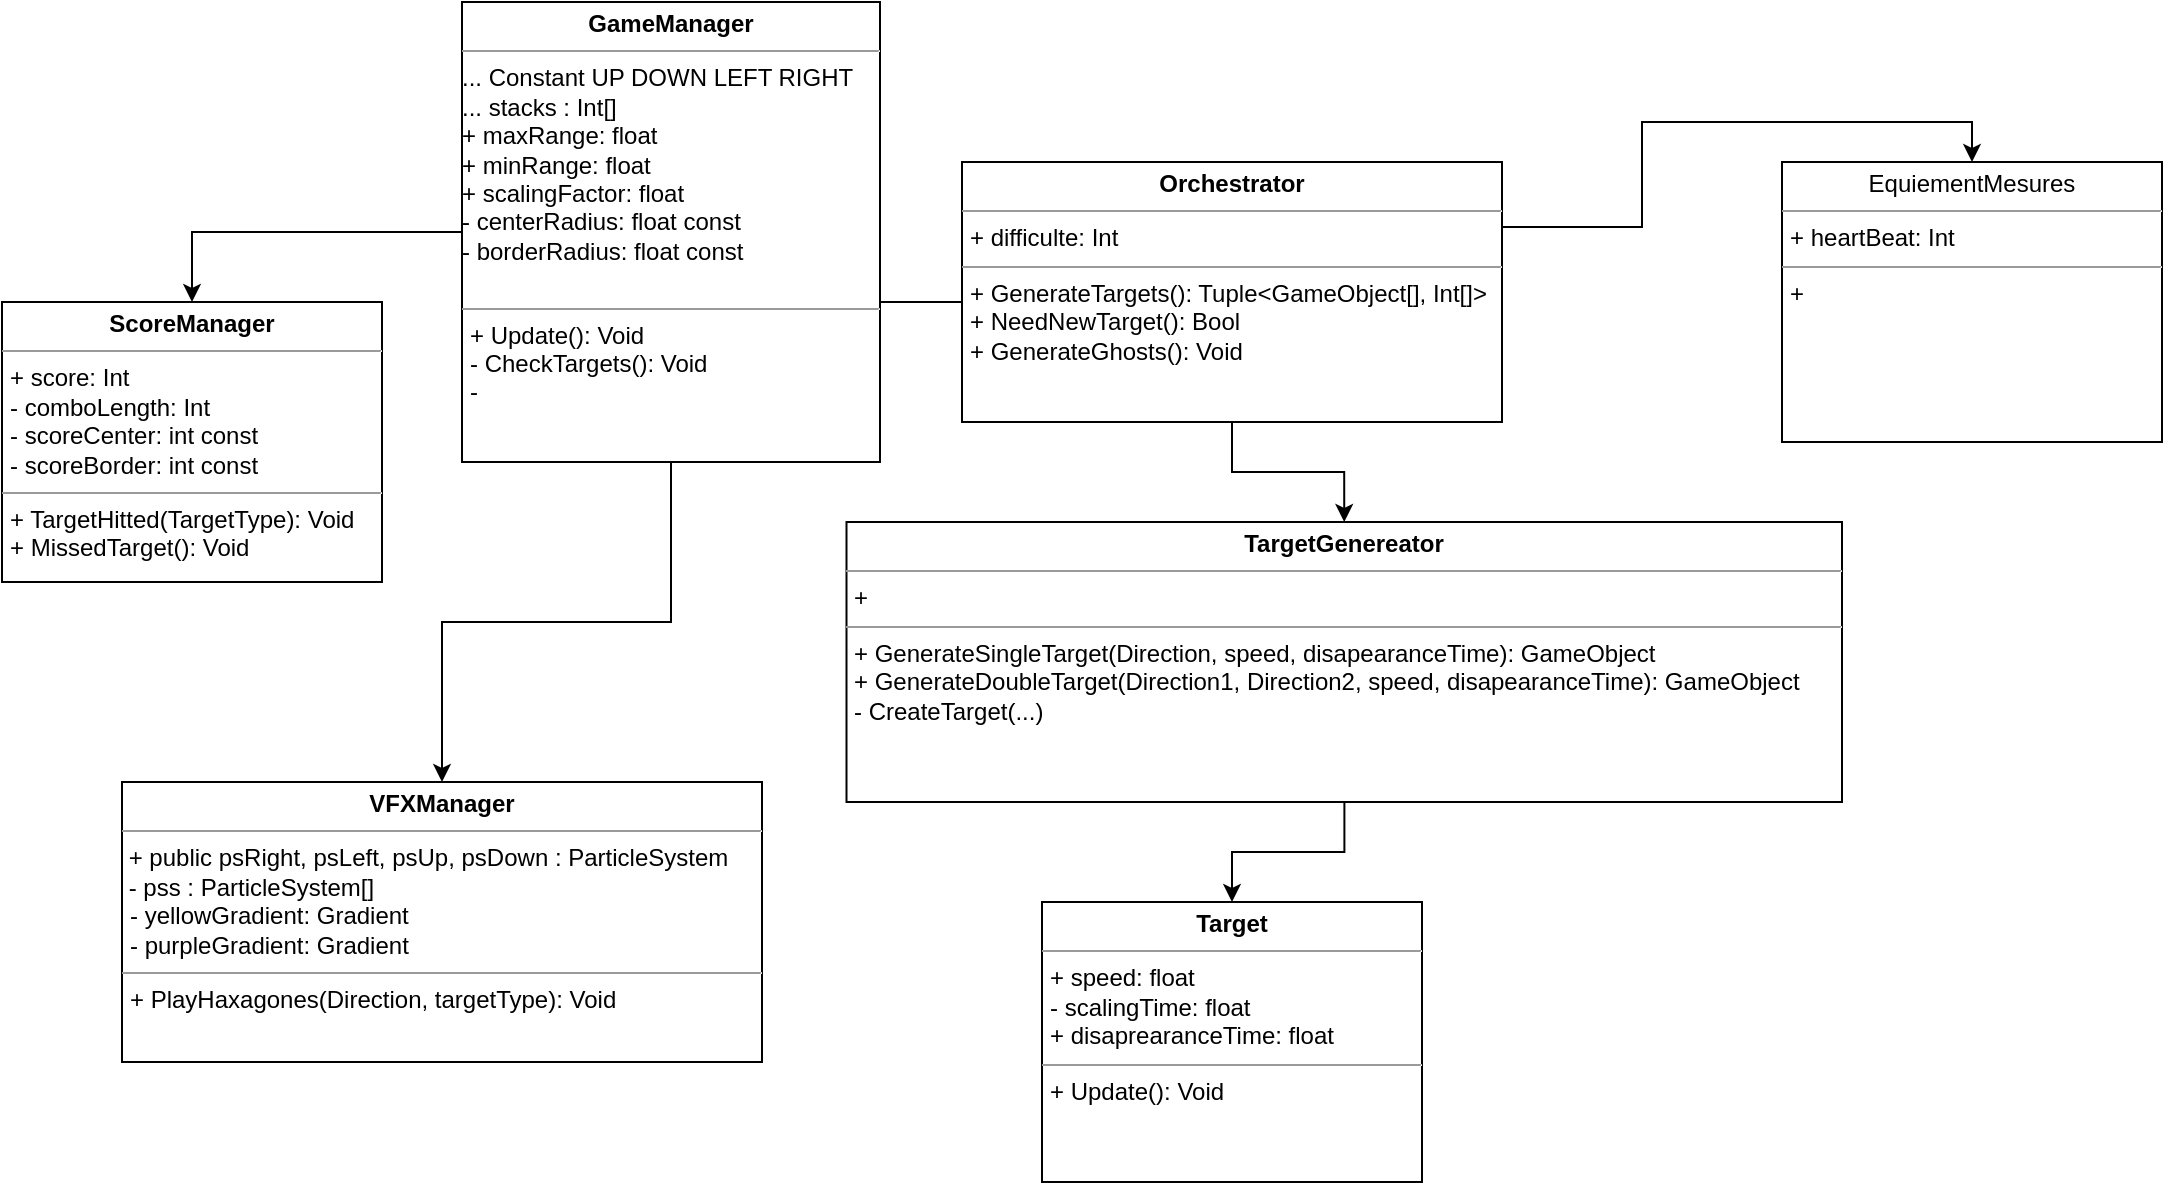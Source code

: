 <mxfile version="12.9.14" type="device"><diagram name="Page-1" id="c4acf3e9-155e-7222-9cf6-157b1a14988f"><mxGraphModel dx="583" dy="661" grid="1" gridSize="10" guides="1" tooltips="1" connect="1" arrows="1" fold="1" page="1" pageScale="1" pageWidth="850" pageHeight="1100" background="#ffffff" math="0" shadow="0"><root><mxCell id="0"/><mxCell id="1" parent="0"/><mxCell id="5d2195bd80daf111-40" style="edgeStyle=orthogonalEdgeStyle;rounded=0;html=1;dashed=1;labelBackgroundColor=none;startFill=0;endArrow=open;endFill=0;endSize=10;fontFamily=Verdana;fontSize=10;" parent="1" target="5d2195bd80daf111-1" edge="1"><mxGeometry relative="1" as="geometry"><Array as="points"/><mxPoint x="730" y="814" as="sourcePoint"/></mxGeometry></mxCell><mxCell id="5d2195bd80daf111-39" style="edgeStyle=orthogonalEdgeStyle;rounded=0;html=1;dashed=1;labelBackgroundColor=none;startFill=0;endArrow=open;endFill=0;endSize=10;fontFamily=Verdana;fontSize=10;" parent="1" target="17acba5748e5396b-44" edge="1"><mxGeometry relative="1" as="geometry"><mxPoint x="730" y="948" as="sourcePoint"/></mxGeometry></mxCell><mxCell id="5d2195bd80daf111-9" value="&lt;p style=&quot;margin: 0px ; margin-top: 4px ; text-align: center&quot;&gt;&lt;b&gt;ScoreManager&lt;/b&gt;&lt;/p&gt;&lt;hr size=&quot;1&quot;&gt;&lt;p style=&quot;margin: 0px ; margin-left: 4px&quot;&gt;+ score: Int&lt;/p&gt;&lt;p style=&quot;margin: 0px ; margin-left: 4px&quot;&gt;- comboLength: Int&lt;/p&gt;&lt;p style=&quot;margin: 0px ; margin-left: 4px&quot;&gt;- scoreCenter: int const&lt;/p&gt;&lt;p style=&quot;margin: 0px ; margin-left: 4px&quot;&gt;- scoreBorder: int const&lt;br&gt;&lt;/p&gt;&lt;hr size=&quot;1&quot;&gt;&lt;p style=&quot;margin: 0px ; margin-left: 4px&quot;&gt;+ TargetHitted(TargetType): Void&lt;/p&gt;&lt;p style=&quot;margin: 0px ; margin-left: 4px&quot;&gt;+ MissedTarget(): Void&lt;br&gt;&lt;/p&gt;&lt;p style=&quot;margin: 0px ; margin-left: 4px&quot;&gt;&lt;br&gt;&lt;/p&gt;" style="verticalAlign=top;align=left;overflow=fill;fontSize=12;fontFamily=Helvetica;html=1;rounded=0;shadow=0;comic=0;labelBackgroundColor=none;strokeWidth=1" parent="1" vertex="1"><mxGeometry x="100" y="210" width="190" height="140" as="geometry"/></mxCell><mxCell id="5d2195bd80daf111-34" style="edgeStyle=orthogonalEdgeStyle;rounded=0;html=1;dashed=1;labelBackgroundColor=none;startFill=0;endArrow=open;endFill=0;endSize=10;fontFamily=Verdana;fontSize=10;" parent="1" target="5d2195bd80daf111-8" edge="1"><mxGeometry relative="1" as="geometry"><Array as="points"><mxPoint x="410" y="1029"/><mxPoint x="410" y="1029"/></Array><mxPoint x="380" y="1029" as="sourcePoint"/></mxGeometry></mxCell><mxCell id="5d2195bd80daf111-26" style="edgeStyle=orthogonalEdgeStyle;rounded=0;html=1;dashed=1;labelBackgroundColor=none;startFill=0;endArrow=open;endFill=0;endSize=10;fontFamily=Verdana;fontSize=10;" parent="1" target="5d2195bd80daf111-17" edge="1"><mxGeometry relative="1" as="geometry"><Array as="points"/><mxPoint x="640" y="300" as="sourcePoint"/></mxGeometry></mxCell><mxCell id="5d2195bd80daf111-22" style="edgeStyle=orthogonalEdgeStyle;rounded=0;html=1;exitX=1;exitY=0.75;dashed=1;labelBackgroundColor=none;startFill=0;endArrow=open;endFill=0;endSize=10;fontFamily=Verdana;fontSize=10;" parent="1" source="5d2195bd80daf111-18" edge="1"><mxGeometry relative="1" as="geometry"><Array as="points"><mxPoint x="530" y="192"/><mxPoint x="530" y="142"/></Array><mxPoint x="580" y="142" as="targetPoint"/></mxGeometry></mxCell><mxCell id="5d2195bd80daf111-24" style="edgeStyle=orthogonalEdgeStyle;rounded=0;html=1;dashed=1;labelBackgroundColor=none;startFill=0;endArrow=open;endFill=0;endSize=10;fontFamily=Verdana;fontSize=10;" parent="1" target="17acba5748e5396b-30" edge="1"><mxGeometry relative="1" as="geometry"><Array as="points"><mxPoint x="350" y="310"/><mxPoint x="350" y="210"/><mxPoint x="550" y="210"/><mxPoint x="550" y="160"/></Array><mxPoint x="250" y="310" as="sourcePoint"/></mxGeometry></mxCell><mxCell id="5d2195bd80daf111-25" style="edgeStyle=orthogonalEdgeStyle;rounded=0;html=1;dashed=1;labelBackgroundColor=none;startFill=0;endArrow=open;endFill=0;endSize=10;fontFamily=Verdana;fontSize=10;" parent="1" target="5d2195bd80daf111-15" edge="1"><mxGeometry relative="1" as="geometry"><Array as="points"><mxPoint x="370" y="340"/><mxPoint x="370" y="300"/></Array><mxPoint x="250" y="340" as="sourcePoint"/></mxGeometry></mxCell><mxCell id="5d2195bd80daf111-27" style="edgeStyle=orthogonalEdgeStyle;rounded=0;html=1;exitX=1;exitY=0.75;dashed=1;labelBackgroundColor=none;startFill=0;endArrow=open;endFill=0;endSize=10;fontFamily=Verdana;fontSize=10;" parent="1" source="5d2195bd80daf111-19" edge="1"><mxGeometry relative="1" as="geometry"><Array as="points"><mxPoint x="320" y="375"/><mxPoint x="320" y="440"/></Array><mxPoint x="380" y="440" as="targetPoint"/></mxGeometry></mxCell><mxCell id="5d2195bd80daf111-30" style="edgeStyle=orthogonalEdgeStyle;rounded=0;html=1;dashed=1;labelBackgroundColor=none;startFill=0;endArrow=open;endFill=0;endSize=10;fontFamily=Verdana;fontSize=10;" parent="1" target="5d2195bd80daf111-10" edge="1"><mxGeometry relative="1" as="geometry"><Array as="points"><mxPoint x="300" y="580"/><mxPoint x="300" y="642"/></Array><mxPoint x="250" y="580" as="sourcePoint"/></mxGeometry></mxCell><mxCell id="5d2195bd80daf111-32" style="edgeStyle=orthogonalEdgeStyle;rounded=0;html=1;dashed=1;labelBackgroundColor=none;startFill=0;endArrow=open;endFill=0;endSize=10;fontFamily=Verdana;fontSize=10;" parent="1" source="5d2195bd80daf111-20" edge="1"><mxGeometry relative="1" as="geometry"><Array as="points"><mxPoint x="170" y="780"/></Array><mxPoint x="190" y="780" as="targetPoint"/></mxGeometry></mxCell><mxCell id="5d2195bd80daf111-33" style="edgeStyle=orthogonalEdgeStyle;rounded=0;html=1;dashed=1;labelBackgroundColor=none;startFill=0;endArrow=open;endFill=0;endSize=10;fontFamily=Verdana;fontSize=10;" parent="1" source="5d2195bd80daf111-20" edge="1"><mxGeometry relative="1" as="geometry"><Array as="points"><mxPoint x="140" y="978"/></Array><mxPoint x="190" y="978" as="targetPoint"/></mxGeometry></mxCell><mxCell id="GGE2dJ3oe8m4TIkSlTpQ-5" style="edgeStyle=orthogonalEdgeStyle;rounded=0;orthogonalLoop=1;jettySize=auto;html=1;entryX=0.5;entryY=0;entryDx=0;entryDy=0;" edge="1" parent="1" source="GGE2dJ3oe8m4TIkSlTpQ-3" target="5d2195bd80daf111-9"><mxGeometry relative="1" as="geometry"><mxPoint x="200" y="200" as="targetPoint"/></mxGeometry></mxCell><mxCell id="GGE2dJ3oe8m4TIkSlTpQ-9" style="edgeStyle=orthogonalEdgeStyle;rounded=0;orthogonalLoop=1;jettySize=auto;html=1;entryX=0;entryY=0.5;entryDx=0;entryDy=0;" edge="1" parent="1" source="GGE2dJ3oe8m4TIkSlTpQ-3" target="GGE2dJ3oe8m4TIkSlTpQ-6"><mxGeometry relative="1" as="geometry"><Array as="points"><mxPoint x="609" y="210"/></Array></mxGeometry></mxCell><mxCell id="GGE2dJ3oe8m4TIkSlTpQ-17" style="edgeStyle=orthogonalEdgeStyle;rounded=0;orthogonalLoop=1;jettySize=auto;html=1;" edge="1" parent="1" source="GGE2dJ3oe8m4TIkSlTpQ-3" target="GGE2dJ3oe8m4TIkSlTpQ-16"><mxGeometry relative="1" as="geometry"/></mxCell><mxCell id="GGE2dJ3oe8m4TIkSlTpQ-3" value="&lt;p style=&quot;margin: 0px ; margin-top: 4px ; text-align: center&quot;&gt;&lt;b&gt;GameManager&lt;/b&gt;&lt;/p&gt;&lt;hr size=&quot;1&quot;&gt;&lt;div&gt;... Constant UP DOWN LEFT RIGHT&lt;/div&gt;&lt;div&gt;... stacks : Int[]&lt;/div&gt;&lt;div&gt;+ maxRange: float&lt;/div&gt;&lt;div&gt;+ minRange: float&lt;/div&gt;&lt;div&gt;+ scalingFactor: float&lt;/div&gt;&lt;div&gt;- centerRadius: float const&lt;/div&gt;&lt;div&gt;- borderRadius: float const&lt;br&gt;&lt;/div&gt;&lt;div&gt;&lt;br&gt;&lt;/div&gt;&lt;hr size=&quot;1&quot;&gt;&lt;p style=&quot;margin: 0px ; margin-left: 4px&quot;&gt;+ Update(): Void&lt;/p&gt;&lt;p style=&quot;margin: 0px ; margin-left: 4px&quot;&gt;- CheckTargets(): Void&lt;/p&gt;&lt;p style=&quot;margin: 0px ; margin-left: 4px&quot;&gt;- &lt;br&gt;&lt;/p&gt;&lt;p style=&quot;margin: 0px ; margin-left: 4px&quot;&gt;&lt;br&gt;&lt;/p&gt;" style="verticalAlign=top;align=left;overflow=fill;fontSize=12;fontFamily=Helvetica;html=1;rounded=0;shadow=0;comic=0;labelBackgroundColor=none;strokeWidth=1" vertex="1" parent="1"><mxGeometry x="330" y="60" width="209" height="230" as="geometry"/></mxCell><mxCell id="GGE2dJ3oe8m4TIkSlTpQ-10" style="edgeStyle=orthogonalEdgeStyle;rounded=0;orthogonalLoop=1;jettySize=auto;html=1;entryX=0.5;entryY=0;entryDx=0;entryDy=0;" edge="1" parent="1" source="GGE2dJ3oe8m4TIkSlTpQ-6" target="GGE2dJ3oe8m4TIkSlTpQ-8"><mxGeometry relative="1" as="geometry"/></mxCell><mxCell id="GGE2dJ3oe8m4TIkSlTpQ-12" style="edgeStyle=orthogonalEdgeStyle;rounded=0;orthogonalLoop=1;jettySize=auto;html=1;exitX=1;exitY=0.25;exitDx=0;exitDy=0;entryX=0.5;entryY=0;entryDx=0;entryDy=0;" edge="1" parent="1" source="GGE2dJ3oe8m4TIkSlTpQ-6" target="GGE2dJ3oe8m4TIkSlTpQ-11"><mxGeometry relative="1" as="geometry"/></mxCell><mxCell id="GGE2dJ3oe8m4TIkSlTpQ-6" value="&lt;p style=&quot;margin: 0px ; margin-top: 4px ; text-align: center&quot;&gt;&lt;b&gt;Orchestrator&lt;/b&gt;&lt;/p&gt;&lt;hr size=&quot;1&quot;&gt;&lt;p style=&quot;margin: 0px ; margin-left: 4px&quot;&gt;+ difficulte: Int&lt;/p&gt;&lt;hr size=&quot;1&quot;&gt;&lt;p style=&quot;margin: 0px ; margin-left: 4px&quot;&gt;+ GenerateTargets(): Tuple&amp;lt;GameObject[], Int[]&amp;gt;&lt;br&gt;&lt;/p&gt;&lt;p style=&quot;margin: 0px ; margin-left: 4px&quot;&gt;+ NeedNewTarget(): Bool&lt;/p&gt;&lt;p style=&quot;margin: 0px ; margin-left: 4px&quot;&gt;+ GenerateGhosts(): Void&lt;br&gt;&lt;/p&gt;" style="verticalAlign=top;align=left;overflow=fill;fontSize=12;fontFamily=Helvetica;html=1;rounded=0;shadow=0;comic=0;labelBackgroundColor=none;strokeWidth=1" vertex="1" parent="1"><mxGeometry x="580" y="140" width="270" height="130" as="geometry"/></mxCell><mxCell id="GGE2dJ3oe8m4TIkSlTpQ-14" style="edgeStyle=orthogonalEdgeStyle;rounded=0;orthogonalLoop=1;jettySize=auto;html=1;" edge="1" parent="1" source="GGE2dJ3oe8m4TIkSlTpQ-8" target="GGE2dJ3oe8m4TIkSlTpQ-13"><mxGeometry relative="1" as="geometry"/></mxCell><mxCell id="GGE2dJ3oe8m4TIkSlTpQ-8" value="&lt;p style=&quot;margin: 0px ; margin-top: 4px ; text-align: center&quot;&gt;&lt;b&gt;TargetGenereator&lt;/b&gt;&lt;/p&gt;&lt;hr size=&quot;1&quot;&gt;&lt;p style=&quot;margin: 0px ; margin-left: 4px&quot;&gt;+ &lt;br&gt;&lt;/p&gt;&lt;hr size=&quot;1&quot;&gt;&lt;p style=&quot;margin: 0px ; margin-left: 4px&quot;&gt;+ GenerateSingleTarget(Direction, speed, disapearanceTime): GameObject&lt;/p&gt;&lt;p style=&quot;margin: 0px ; margin-left: 4px&quot;&gt;+ GenerateDoubleTarget(Direction1, Direction2, speed, disapearanceTime): GameObject&lt;/p&gt;&lt;p style=&quot;margin: 0px ; margin-left: 4px&quot;&gt;- CreateTarget(...)&lt;br&gt;&lt;/p&gt;&lt;p style=&quot;margin: 0px ; margin-left: 4px&quot;&gt;&lt;br&gt;&lt;/p&gt;" style="verticalAlign=top;align=left;overflow=fill;fontSize=12;fontFamily=Helvetica;html=1;rounded=0;shadow=0;comic=0;labelBackgroundColor=none;strokeWidth=1" vertex="1" parent="1"><mxGeometry x="522.25" y="320" width="497.75" height="140" as="geometry"/></mxCell><mxCell id="GGE2dJ3oe8m4TIkSlTpQ-11" value="&lt;p style=&quot;margin: 0px ; margin-top: 4px ; text-align: center&quot;&gt;EquiementMesures&lt;/p&gt;&lt;hr size=&quot;1&quot;&gt;&lt;p style=&quot;margin: 0px ; margin-left: 4px&quot;&gt;+ heartBeat: Int&lt;br&gt;&lt;/p&gt;&lt;hr size=&quot;1&quot;&gt;&lt;p style=&quot;margin: 0px ; margin-left: 4px&quot;&gt;+ &lt;br&gt;&lt;/p&gt;&lt;p style=&quot;margin: 0px ; margin-left: 4px&quot;&gt;&lt;br&gt;&lt;/p&gt;" style="verticalAlign=top;align=left;overflow=fill;fontSize=12;fontFamily=Helvetica;html=1;rounded=0;shadow=0;comic=0;labelBackgroundColor=none;strokeWidth=1" vertex="1" parent="1"><mxGeometry x="990" y="140" width="190" height="140" as="geometry"/></mxCell><mxCell id="GGE2dJ3oe8m4TIkSlTpQ-13" value="&lt;p style=&quot;margin: 0px ; margin-top: 4px ; text-align: center&quot;&gt;&lt;b&gt;Target&lt;/b&gt;&lt;/p&gt;&lt;hr size=&quot;1&quot;&gt;&lt;p style=&quot;margin: 0px ; margin-left: 4px&quot;&gt;+ speed: float&lt;br&gt;&lt;/p&gt;&lt;p style=&quot;margin: 0px ; margin-left: 4px&quot;&gt;- scalingTime: float&lt;/p&gt;&lt;p style=&quot;margin: 0px ; margin-left: 4px&quot;&gt;+ disaprearanceTime: float&lt;br&gt;&lt;/p&gt;&lt;hr size=&quot;1&quot;&gt;&lt;p style=&quot;margin: 0px ; margin-left: 4px&quot;&gt;+ Update(): Void&lt;/p&gt;&lt;p style=&quot;margin: 0px ; margin-left: 4px&quot;&gt;&lt;br&gt;&lt;/p&gt;&lt;p style=&quot;margin: 0px ; margin-left: 4px&quot;&gt;&lt;br&gt;&lt;/p&gt;" style="verticalAlign=top;align=left;overflow=fill;fontSize=12;fontFamily=Helvetica;html=1;rounded=0;shadow=0;comic=0;labelBackgroundColor=none;strokeWidth=1" vertex="1" parent="1"><mxGeometry x="620" y="510" width="190" height="140" as="geometry"/></mxCell><mxCell id="GGE2dJ3oe8m4TIkSlTpQ-16" value="&lt;p style=&quot;margin: 0px ; margin-top: 4px ; text-align: center&quot;&gt;&lt;b&gt;VFXManager&lt;/b&gt;&lt;/p&gt;&lt;hr size=&quot;1&quot;&gt;&lt;div&gt;&amp;nbsp;+ public psRight, psLeft, psUp, psDown : ParticleSystem&lt;br&gt;&lt;/div&gt;&lt;div&gt;&amp;nbsp;- pss : ParticleSystem[]&lt;br&gt;&lt;/div&gt;&lt;p style=&quot;margin: 0px ; margin-left: 4px&quot;&gt;- yellowGradient: Gradient&lt;/p&gt;&lt;p style=&quot;margin: 0px ; margin-left: 4px&quot;&gt;- purpleGradient: Gradient&lt;br&gt;&lt;/p&gt;&lt;hr size=&quot;1&quot;&gt;&lt;p style=&quot;margin: 0px ; margin-left: 4px&quot;&gt;+ PlayHaxagones(Direction, targetType): Void&lt;/p&gt;&lt;p style=&quot;margin: 0px ; margin-left: 4px&quot;&gt;&lt;br&gt;&lt;/p&gt;" style="verticalAlign=top;align=left;overflow=fill;fontSize=12;fontFamily=Helvetica;html=1;rounded=0;shadow=0;comic=0;labelBackgroundColor=none;strokeWidth=1" vertex="1" parent="1"><mxGeometry x="160" y="450" width="320" height="140" as="geometry"/></mxCell></root></mxGraphModel></diagram></mxfile>